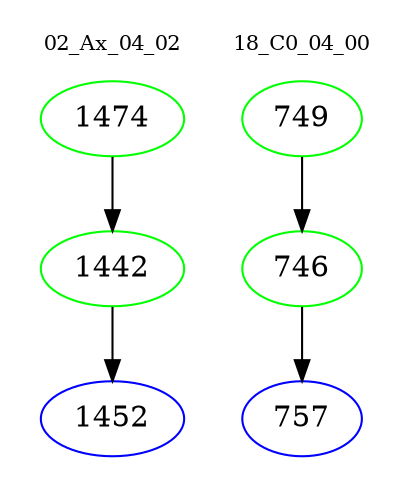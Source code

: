 digraph{
subgraph cluster_0 {
color = white
label = "02_Ax_04_02";
fontsize=10;
T0_1474 [label="1474", color="green"]
T0_1474 -> T0_1442 [color="black"]
T0_1442 [label="1442", color="green"]
T0_1442 -> T0_1452 [color="black"]
T0_1452 [label="1452", color="blue"]
}
subgraph cluster_1 {
color = white
label = "18_C0_04_00";
fontsize=10;
T1_749 [label="749", color="green"]
T1_749 -> T1_746 [color="black"]
T1_746 [label="746", color="green"]
T1_746 -> T1_757 [color="black"]
T1_757 [label="757", color="blue"]
}
}
